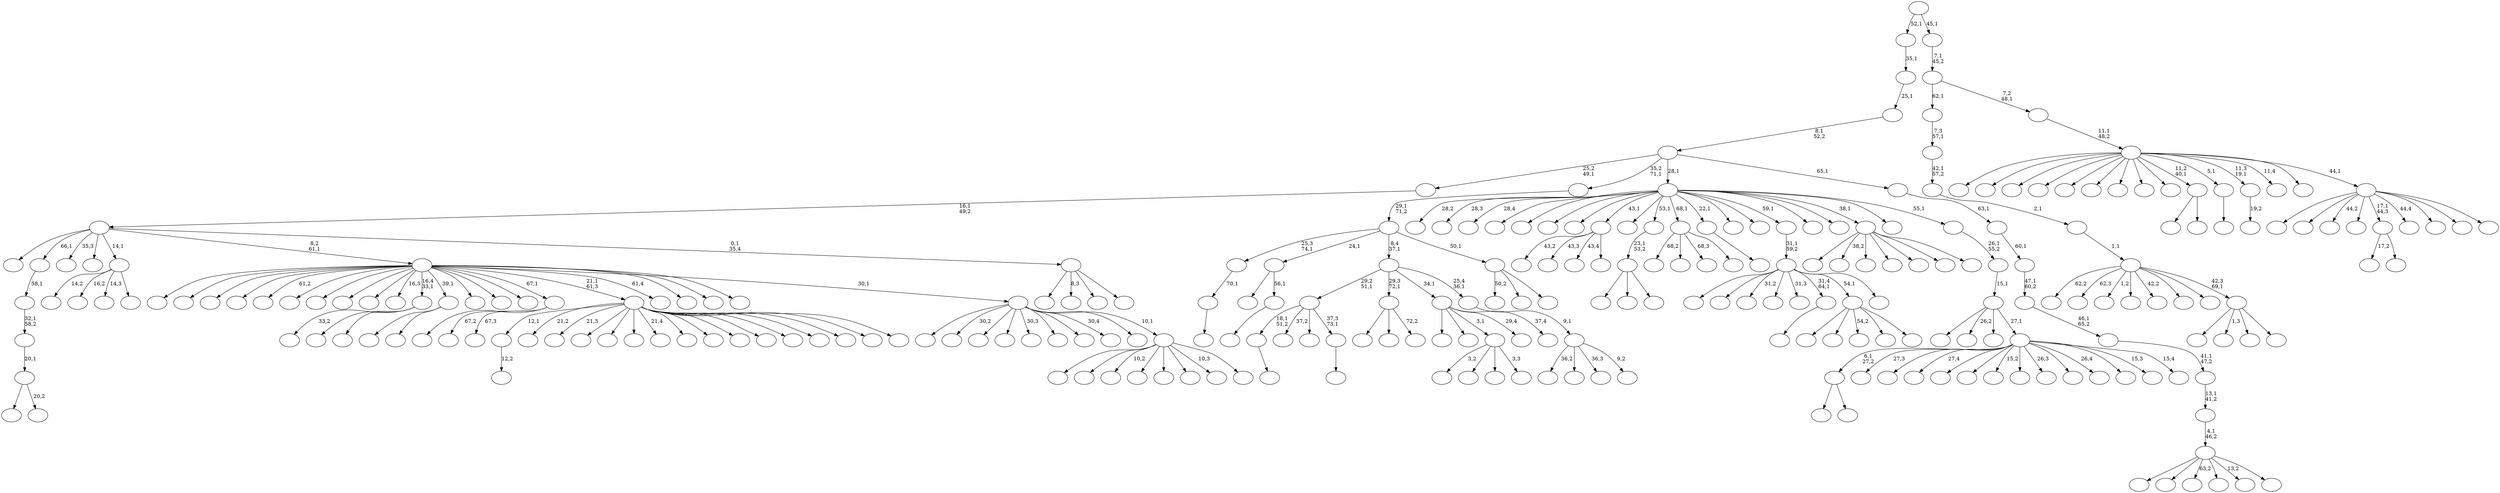 digraph T {
	275 [label=""]
	274 [label=""]
	273 [label=""]
	272 [label=""]
	271 [label=""]
	270 [label=""]
	269 [label=""]
	268 [label=""]
	267 [label=""]
	266 [label=""]
	265 [label=""]
	264 [label=""]
	263 [label=""]
	262 [label=""]
	261 [label=""]
	260 [label=""]
	259 [label=""]
	258 [label=""]
	257 [label=""]
	256 [label=""]
	255 [label=""]
	254 [label=""]
	253 [label=""]
	252 [label=""]
	251 [label=""]
	250 [label=""]
	249 [label=""]
	248 [label=""]
	247 [label=""]
	246 [label=""]
	245 [label=""]
	244 [label=""]
	243 [label=""]
	242 [label=""]
	241 [label=""]
	240 [label=""]
	239 [label=""]
	238 [label=""]
	237 [label=""]
	236 [label=""]
	235 [label=""]
	234 [label=""]
	233 [label=""]
	232 [label=""]
	231 [label=""]
	230 [label=""]
	229 [label=""]
	228 [label=""]
	227 [label=""]
	226 [label=""]
	225 [label=""]
	224 [label=""]
	223 [label=""]
	222 [label=""]
	221 [label=""]
	220 [label=""]
	219 [label=""]
	218 [label=""]
	217 [label=""]
	216 [label=""]
	215 [label=""]
	214 [label=""]
	213 [label=""]
	212 [label=""]
	211 [label=""]
	210 [label=""]
	209 [label=""]
	208 [label=""]
	207 [label=""]
	206 [label=""]
	205 [label=""]
	204 [label=""]
	203 [label=""]
	202 [label=""]
	201 [label=""]
	200 [label=""]
	199 [label=""]
	198 [label=""]
	197 [label=""]
	196 [label=""]
	195 [label=""]
	194 [label=""]
	193 [label=""]
	192 [label=""]
	191 [label=""]
	190 [label=""]
	189 [label=""]
	188 [label=""]
	187 [label=""]
	186 [label=""]
	185 [label=""]
	184 [label=""]
	183 [label=""]
	182 [label=""]
	181 [label=""]
	180 [label=""]
	179 [label=""]
	178 [label=""]
	177 [label=""]
	176 [label=""]
	175 [label=""]
	174 [label=""]
	173 [label=""]
	172 [label=""]
	171 [label=""]
	170 [label=""]
	169 [label=""]
	168 [label=""]
	167 [label=""]
	166 [label=""]
	165 [label=""]
	164 [label=""]
	163 [label=""]
	162 [label=""]
	161 [label=""]
	160 [label=""]
	159 [label=""]
	158 [label=""]
	157 [label=""]
	156 [label=""]
	155 [label=""]
	154 [label=""]
	153 [label=""]
	152 [label=""]
	151 [label=""]
	150 [label=""]
	149 [label=""]
	148 [label=""]
	147 [label=""]
	146 [label=""]
	145 [label=""]
	144 [label=""]
	143 [label=""]
	142 [label=""]
	141 [label=""]
	140 [label=""]
	139 [label=""]
	138 [label=""]
	137 [label=""]
	136 [label=""]
	135 [label=""]
	134 [label=""]
	133 [label=""]
	132 [label=""]
	131 [label=""]
	130 [label=""]
	129 [label=""]
	128 [label=""]
	127 [label=""]
	126 [label=""]
	125 [label=""]
	124 [label=""]
	123 [label=""]
	122 [label=""]
	121 [label=""]
	120 [label=""]
	119 [label=""]
	118 [label=""]
	117 [label=""]
	116 [label=""]
	115 [label=""]
	114 [label=""]
	113 [label=""]
	112 [label=""]
	111 [label=""]
	110 [label=""]
	109 [label=""]
	108 [label=""]
	107 [label=""]
	106 [label=""]
	105 [label=""]
	104 [label=""]
	103 [label=""]
	102 [label=""]
	101 [label=""]
	100 [label=""]
	99 [label=""]
	98 [label=""]
	97 [label=""]
	96 [label=""]
	95 [label=""]
	94 [label=""]
	93 [label=""]
	92 [label=""]
	91 [label=""]
	90 [label=""]
	89 [label=""]
	88 [label=""]
	87 [label=""]
	86 [label=""]
	85 [label=""]
	84 [label=""]
	83 [label=""]
	82 [label=""]
	81 [label=""]
	80 [label=""]
	79 [label=""]
	78 [label=""]
	77 [label=""]
	76 [label=""]
	75 [label=""]
	74 [label=""]
	73 [label=""]
	72 [label=""]
	71 [label=""]
	70 [label=""]
	69 [label=""]
	68 [label=""]
	67 [label=""]
	66 [label=""]
	65 [label=""]
	64 [label=""]
	63 [label=""]
	62 [label=""]
	61 [label=""]
	60 [label=""]
	59 [label=""]
	58 [label=""]
	57 [label=""]
	56 [label=""]
	55 [label=""]
	54 [label=""]
	53 [label=""]
	52 [label=""]
	51 [label=""]
	50 [label=""]
	49 [label=""]
	48 [label=""]
	47 [label=""]
	46 [label=""]
	45 [label=""]
	44 [label=""]
	43 [label=""]
	42 [label=""]
	41 [label=""]
	40 [label=""]
	39 [label=""]
	38 [label=""]
	37 [label=""]
	36 [label=""]
	35 [label=""]
	34 [label=""]
	33 [label=""]
	32 [label=""]
	31 [label=""]
	30 [label=""]
	29 [label=""]
	28 [label=""]
	27 [label=""]
	26 [label=""]
	25 [label=""]
	24 [label=""]
	23 [label=""]
	22 [label=""]
	21 [label=""]
	20 [label=""]
	19 [label=""]
	18 [label=""]
	17 [label=""]
	16 [label=""]
	15 [label=""]
	14 [label=""]
	13 [label=""]
	12 [label=""]
	11 [label=""]
	10 [label=""]
	9 [label=""]
	8 [label=""]
	7 [label=""]
	6 [label=""]
	5 [label=""]
	4 [label=""]
	3 [label=""]
	2 [label=""]
	1 [label=""]
	0 [label=""]
	263 -> 264 [label="12,2"]
	249 -> 255 [label=""]
	249 -> 250 [label=""]
	230 -> 258 [label="17,2"]
	230 -> 231 [label=""]
	220 -> 221 [label=""]
	218 -> 259 [label=""]
	218 -> 219 [label="20,2"]
	217 -> 218 [label="20,1"]
	216 -> 217 [label="32,1\n58,2"]
	215 -> 216 [label="58,1"]
	207 -> 208 [label=""]
	206 -> 207 [label="70,1"]
	182 -> 183 [label=""]
	168 -> 268 [label="43,2"]
	168 -> 252 [label="43,3"]
	168 -> 200 [label="43,4"]
	168 -> 169 [label=""]
	146 -> 234 [label="33,2"]
	146 -> 164 [label=""]
	146 -> 147 [label=""]
	144 -> 198 [label=""]
	144 -> 197 [label=""]
	144 -> 145 [label=""]
	143 -> 144 [label="23,1\n53,2"]
	140 -> 153 [label=""]
	140 -> 141 [label=""]
	131 -> 132 [label=""]
	130 -> 220 [label="18,1\n51,2"]
	130 -> 205 [label="37,2"]
	130 -> 174 [label=""]
	130 -> 131 [label="37,3\n73,1"]
	128 -> 185 [label="68,2"]
	128 -> 155 [label=""]
	128 -> 134 [label="68,3"]
	128 -> 129 [label=""]
	122 -> 123 [label=""]
	121 -> 237 [label=""]
	121 -> 122 [label="56,1"]
	115 -> 184 [label=""]
	115 -> 116 [label=""]
	112 -> 113 [label=""]
	109 -> 110 [label=""]
	107 -> 242 [label=""]
	107 -> 240 [label=""]
	107 -> 108 [label="72,2"]
	102 -> 103 [label="19,2"]
	97 -> 261 [label=""]
	97 -> 165 [label="67,2"]
	97 -> 98 [label="67,3"]
	92 -> 222 [label=""]
	92 -> 188 [label=""]
	92 -> 166 [label="54,2"]
	92 -> 125 [label=""]
	92 -> 93 [label=""]
	88 -> 271 [label="3,2"]
	88 -> 160 [label=""]
	88 -> 148 [label=""]
	88 -> 89 [label="3,3"]
	84 -> 241 [label=""]
	84 -> 209 [label=""]
	84 -> 204 [label="31,2"]
	84 -> 202 [label=""]
	84 -> 190 [label="31,3"]
	84 -> 182 [label="31,4\n64,1"]
	84 -> 92 [label="54,1"]
	84 -> 85 [label=""]
	83 -> 84 [label="31,1\n59,2"]
	79 -> 248 [label="14,2"]
	79 -> 162 [label="16,2"]
	79 -> 149 [label="14,3"]
	79 -> 80 [label=""]
	74 -> 263 [label="12,1"]
	74 -> 260 [label="21,2"]
	74 -> 254 [label="21,3"]
	74 -> 228 [label=""]
	74 -> 214 [label=""]
	74 -> 195 [label=""]
	74 -> 167 [label="21,4"]
	74 -> 163 [label=""]
	74 -> 152 [label=""]
	74 -> 151 [label=""]
	74 -> 139 [label=""]
	74 -> 114 [label=""]
	74 -> 91 [label=""]
	74 -> 77 [label=""]
	74 -> 76 [label=""]
	74 -> 75 [label=""]
	59 -> 138 [label=""]
	59 -> 133 [label=""]
	59 -> 88 [label="3,1"]
	59 -> 70 [label="29,4"]
	59 -> 60 [label="37,4"]
	56 -> 154 [label=""]
	56 -> 118 [label="1,3"]
	56 -> 72 [label=""]
	56 -> 57 [label=""]
	55 -> 246 [label="62,2"]
	55 -> 224 [label="62,3"]
	55 -> 194 [label="1,2"]
	55 -> 178 [label=""]
	55 -> 67 [label="42,2"]
	55 -> 63 [label=""]
	55 -> 58 [label=""]
	55 -> 56 [label="42,3\n69,1"]
	54 -> 55 [label="1,1"]
	53 -> 54 [label="2,1"]
	52 -> 53 [label="42,1\n57,2"]
	51 -> 52 [label="7,3\n57,1"]
	47 -> 158 [label=""]
	47 -> 120 [label="38,2"]
	47 -> 106 [label=""]
	47 -> 94 [label=""]
	47 -> 78 [label=""]
	47 -> 50 [label=""]
	47 -> 48 [label=""]
	44 -> 201 [label=""]
	44 -> 177 [label=""]
	44 -> 161 [label="10,2"]
	44 -> 111 [label=""]
	44 -> 100 [label=""]
	44 -> 64 [label=""]
	44 -> 61 [label="10,3"]
	44 -> 45 [label=""]
	43 -> 274 [label=""]
	43 -> 266 [label="30,2"]
	43 -> 265 [label=""]
	43 -> 239 [label=""]
	43 -> 211 [label="30,3"]
	43 -> 173 [label=""]
	43 -> 171 [label=""]
	43 -> 104 [label="30,4"]
	43 -> 87 [label=""]
	43 -> 44 [label="10,1"]
	42 -> 267 [label=""]
	42 -> 247 [label=""]
	42 -> 244 [label=""]
	42 -> 238 [label=""]
	42 -> 226 [label="61,2"]
	42 -> 223 [label=""]
	42 -> 213 [label=""]
	42 -> 189 [label=""]
	42 -> 186 [label=""]
	42 -> 175 [label="16,3"]
	42 -> 146 [label="16,4\n33,1"]
	42 -> 140 [label="39,1"]
	42 -> 137 [label=""]
	42 -> 136 [label=""]
	42 -> 126 [label=""]
	42 -> 97 [label="67,1"]
	42 -> 74 [label="21,1\n61,3"]
	42 -> 73 [label="61,4"]
	42 -> 71 [label=""]
	42 -> 68 [label=""]
	42 -> 65 [label=""]
	42 -> 43 [label="30,1"]
	38 -> 232 [label=""]
	38 -> 117 [label="8,3"]
	38 -> 99 [label=""]
	38 -> 39 [label=""]
	37 -> 225 [label=""]
	37 -> 215 [label="66,1"]
	37 -> 159 [label="35,3"]
	37 -> 86 [label=""]
	37 -> 79 [label="14,1"]
	37 -> 42 [label="8,2\n61,1"]
	37 -> 38 [label="0,1\n35,4"]
	36 -> 37 [label="16,1\n49,2"]
	34 -> 236 [label="36,2"]
	34 -> 187 [label=""]
	34 -> 95 [label="36,3"]
	34 -> 35 [label="9,2"]
	33 -> 34 [label="9,1"]
	32 -> 130 [label="29,2\n51,1"]
	32 -> 107 [label="29,3\n72,1"]
	32 -> 59 [label="34,1"]
	32 -> 33 [label="25,4\n36,1"]
	30 -> 156 [label="50,2"]
	30 -> 46 [label=""]
	30 -> 31 [label=""]
	29 -> 206 [label="25,3\n74,1"]
	29 -> 121 [label="24,1"]
	29 -> 32 [label="8,4\n37,1"]
	29 -> 30 [label="50,1"]
	28 -> 29 [label="29,1\n71,2"]
	24 -> 249 [label="6,1\n27,2"]
	24 -> 233 [label="27,3"]
	24 -> 229 [label=""]
	24 -> 203 [label="27,4"]
	24 -> 196 [label=""]
	24 -> 180 [label=""]
	24 -> 170 [label="15,2"]
	24 -> 135 [label=""]
	24 -> 119 [label="26,3"]
	24 -> 90 [label=""]
	24 -> 81 [label="26,4"]
	24 -> 66 [label=""]
	24 -> 41 [label="15,3"]
	24 -> 25 [label="15,4"]
	23 -> 142 [label=""]
	23 -> 124 [label="26,2"]
	23 -> 26 [label=""]
	23 -> 24 [label="27,1"]
	22 -> 23 [label="15,1"]
	21 -> 22 [label="26,1\n55,2"]
	20 -> 269 [label="28,2"]
	20 -> 257 [label="28,3"]
	20 -> 251 [label="28,4"]
	20 -> 235 [label=""]
	20 -> 192 [label=""]
	20 -> 191 [label=""]
	20 -> 176 [label=""]
	20 -> 168 [label="43,1"]
	20 -> 150 [label=""]
	20 -> 143 [label="53,1"]
	20 -> 128 [label="68,1"]
	20 -> 112 [label="22,1"]
	20 -> 105 [label=""]
	20 -> 101 [label=""]
	20 -> 83 [label="59,1"]
	20 -> 82 [label=""]
	20 -> 49 [label=""]
	20 -> 47 [label="38,1"]
	20 -> 27 [label=""]
	20 -> 21 [label="55,1"]
	18 -> 181 [label=""]
	18 -> 172 [label=""]
	18 -> 157 [label="63,2"]
	18 -> 127 [label=""]
	18 -> 40 [label="13,2"]
	18 -> 19 [label=""]
	17 -> 18 [label="4,1\n46,2"]
	16 -> 17 [label="13,1\n41,2"]
	15 -> 16 [label="41,1\n47,2"]
	14 -> 15 [label="46,1\n65,2"]
	13 -> 14 [label="47,1\n60,2"]
	12 -> 13 [label="60,1"]
	11 -> 12 [label="63,1"]
	10 -> 36 [label="25,2\n49,1"]
	10 -> 28 [label="35,2\n71,1"]
	10 -> 20 [label="28,1"]
	10 -> 11 [label="65,1"]
	9 -> 10 [label="8,1\n52,2"]
	8 -> 9 [label="25,1"]
	7 -> 8 [label="35,1"]
	5 -> 275 [label=""]
	5 -> 273 [label=""]
	5 -> 270 [label="44,2"]
	5 -> 245 [label=""]
	5 -> 230 [label="17,1\n44,3"]
	5 -> 193 [label="44,4"]
	5 -> 179 [label=""]
	5 -> 69 [label=""]
	5 -> 6 [label=""]
	4 -> 272 [label=""]
	4 -> 262 [label=""]
	4 -> 256 [label=""]
	4 -> 253 [label=""]
	4 -> 243 [label=""]
	4 -> 227 [label=""]
	4 -> 212 [label=""]
	4 -> 210 [label=""]
	4 -> 199 [label=""]
	4 -> 115 [label="11,2\n40,1"]
	4 -> 109 [label="5,1"]
	4 -> 102 [label="11,3\n19,1"]
	4 -> 96 [label="11,4"]
	4 -> 62 [label=""]
	4 -> 5 [label="44,1"]
	3 -> 4 [label="11,1\n48,2"]
	2 -> 51 [label="62,1"]
	2 -> 3 [label="7,2\n48,1"]
	1 -> 2 [label="7,1\n45,2"]
	0 -> 7 [label="52,1"]
	0 -> 1 [label="45,1"]
}
